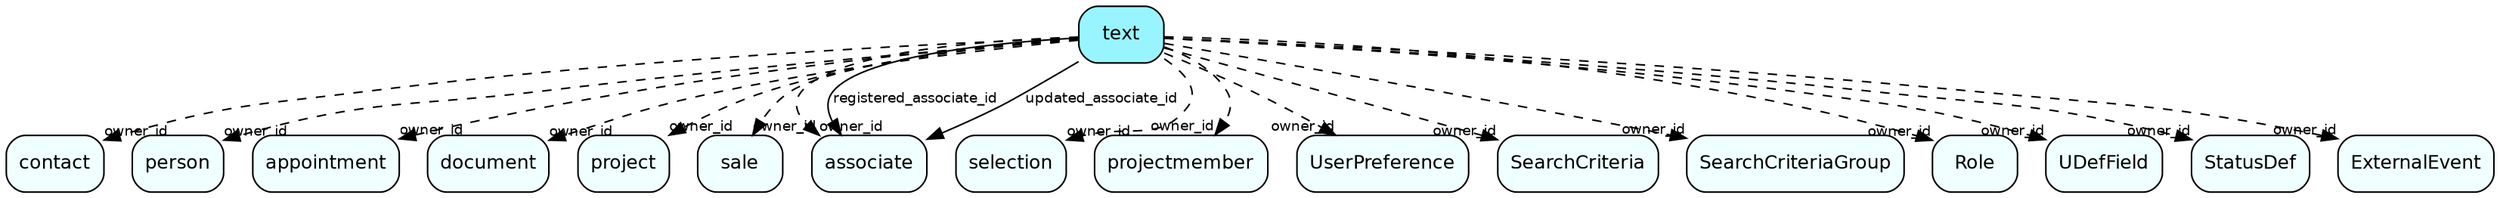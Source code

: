 digraph text  {
node [shape = box style="rounded, filled" fontname = "Helvetica" fontsize = "12" ]
edge [fontname = "Helvetica" fontsize = "9"]

text[fillcolor = "cadetblue1"]
contact[fillcolor = "azure1"]
person[fillcolor = "azure1"]
appointment[fillcolor = "azure1"]
document[fillcolor = "azure1"]
project[fillcolor = "azure1"]
sale[fillcolor = "azure1"]
associate[fillcolor = "azure1"]
selection[fillcolor = "azure1"]
projectmember[fillcolor = "azure1"]
UserPreference[fillcolor = "azure1"]
SearchCriteria[fillcolor = "azure1"]
SearchCriteriaGroup[fillcolor = "azure1"]
Role[fillcolor = "azure1"]
UDefField[fillcolor = "azure1"]
StatusDef[fillcolor = "azure1"]
ExternalEvent[fillcolor = "azure1"]
text -> contact [headlabel = "owner_id" style="dashed"]
text -> person [headlabel = "owner_id" style="dashed"]
text -> appointment [headlabel = "owner_id" style="dashed"]
text -> document [headlabel = "owner_id" style="dashed"]
text -> project [headlabel = "owner_id" style="dashed"]
text -> sale [headlabel = "owner_id" style="dashed"]
text -> associate [headlabel = "owner_id" style="dashed"]
text -> selection [headlabel = "owner_id" style="dashed"]
text -> projectmember [headlabel = "owner_id" style="dashed"]
text -> UserPreference [headlabel = "owner_id" style="dashed"]
text -> SearchCriteria [headlabel = "owner_id" style="dashed"]
text -> SearchCriteriaGroup [headlabel = "owner_id" style="dashed"]
text -> Role [headlabel = "owner_id" style="dashed"]
text -> UDefField [headlabel = "owner_id" style="dashed"]
text -> StatusDef [headlabel = "owner_id" style="dashed"]
text -> ExternalEvent [headlabel = "owner_id" style="dashed"]
text -> associate [label = "registered_associate_id"]
text -> associate [label = "updated_associate_id"]
}
